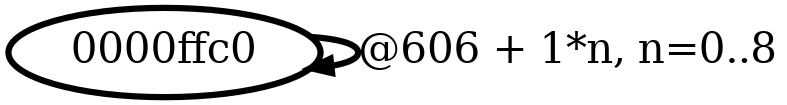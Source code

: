 digraph G {
        node [style=rounded, penwidth=3, fontsize=20, shape=oval];
        "0000ffc0" -> "0000ffc0" [label="@606 + 1*n, n=0..8", color=black,arrowsize=1,style=bold,penwidth=3,fontsize=20];
}
